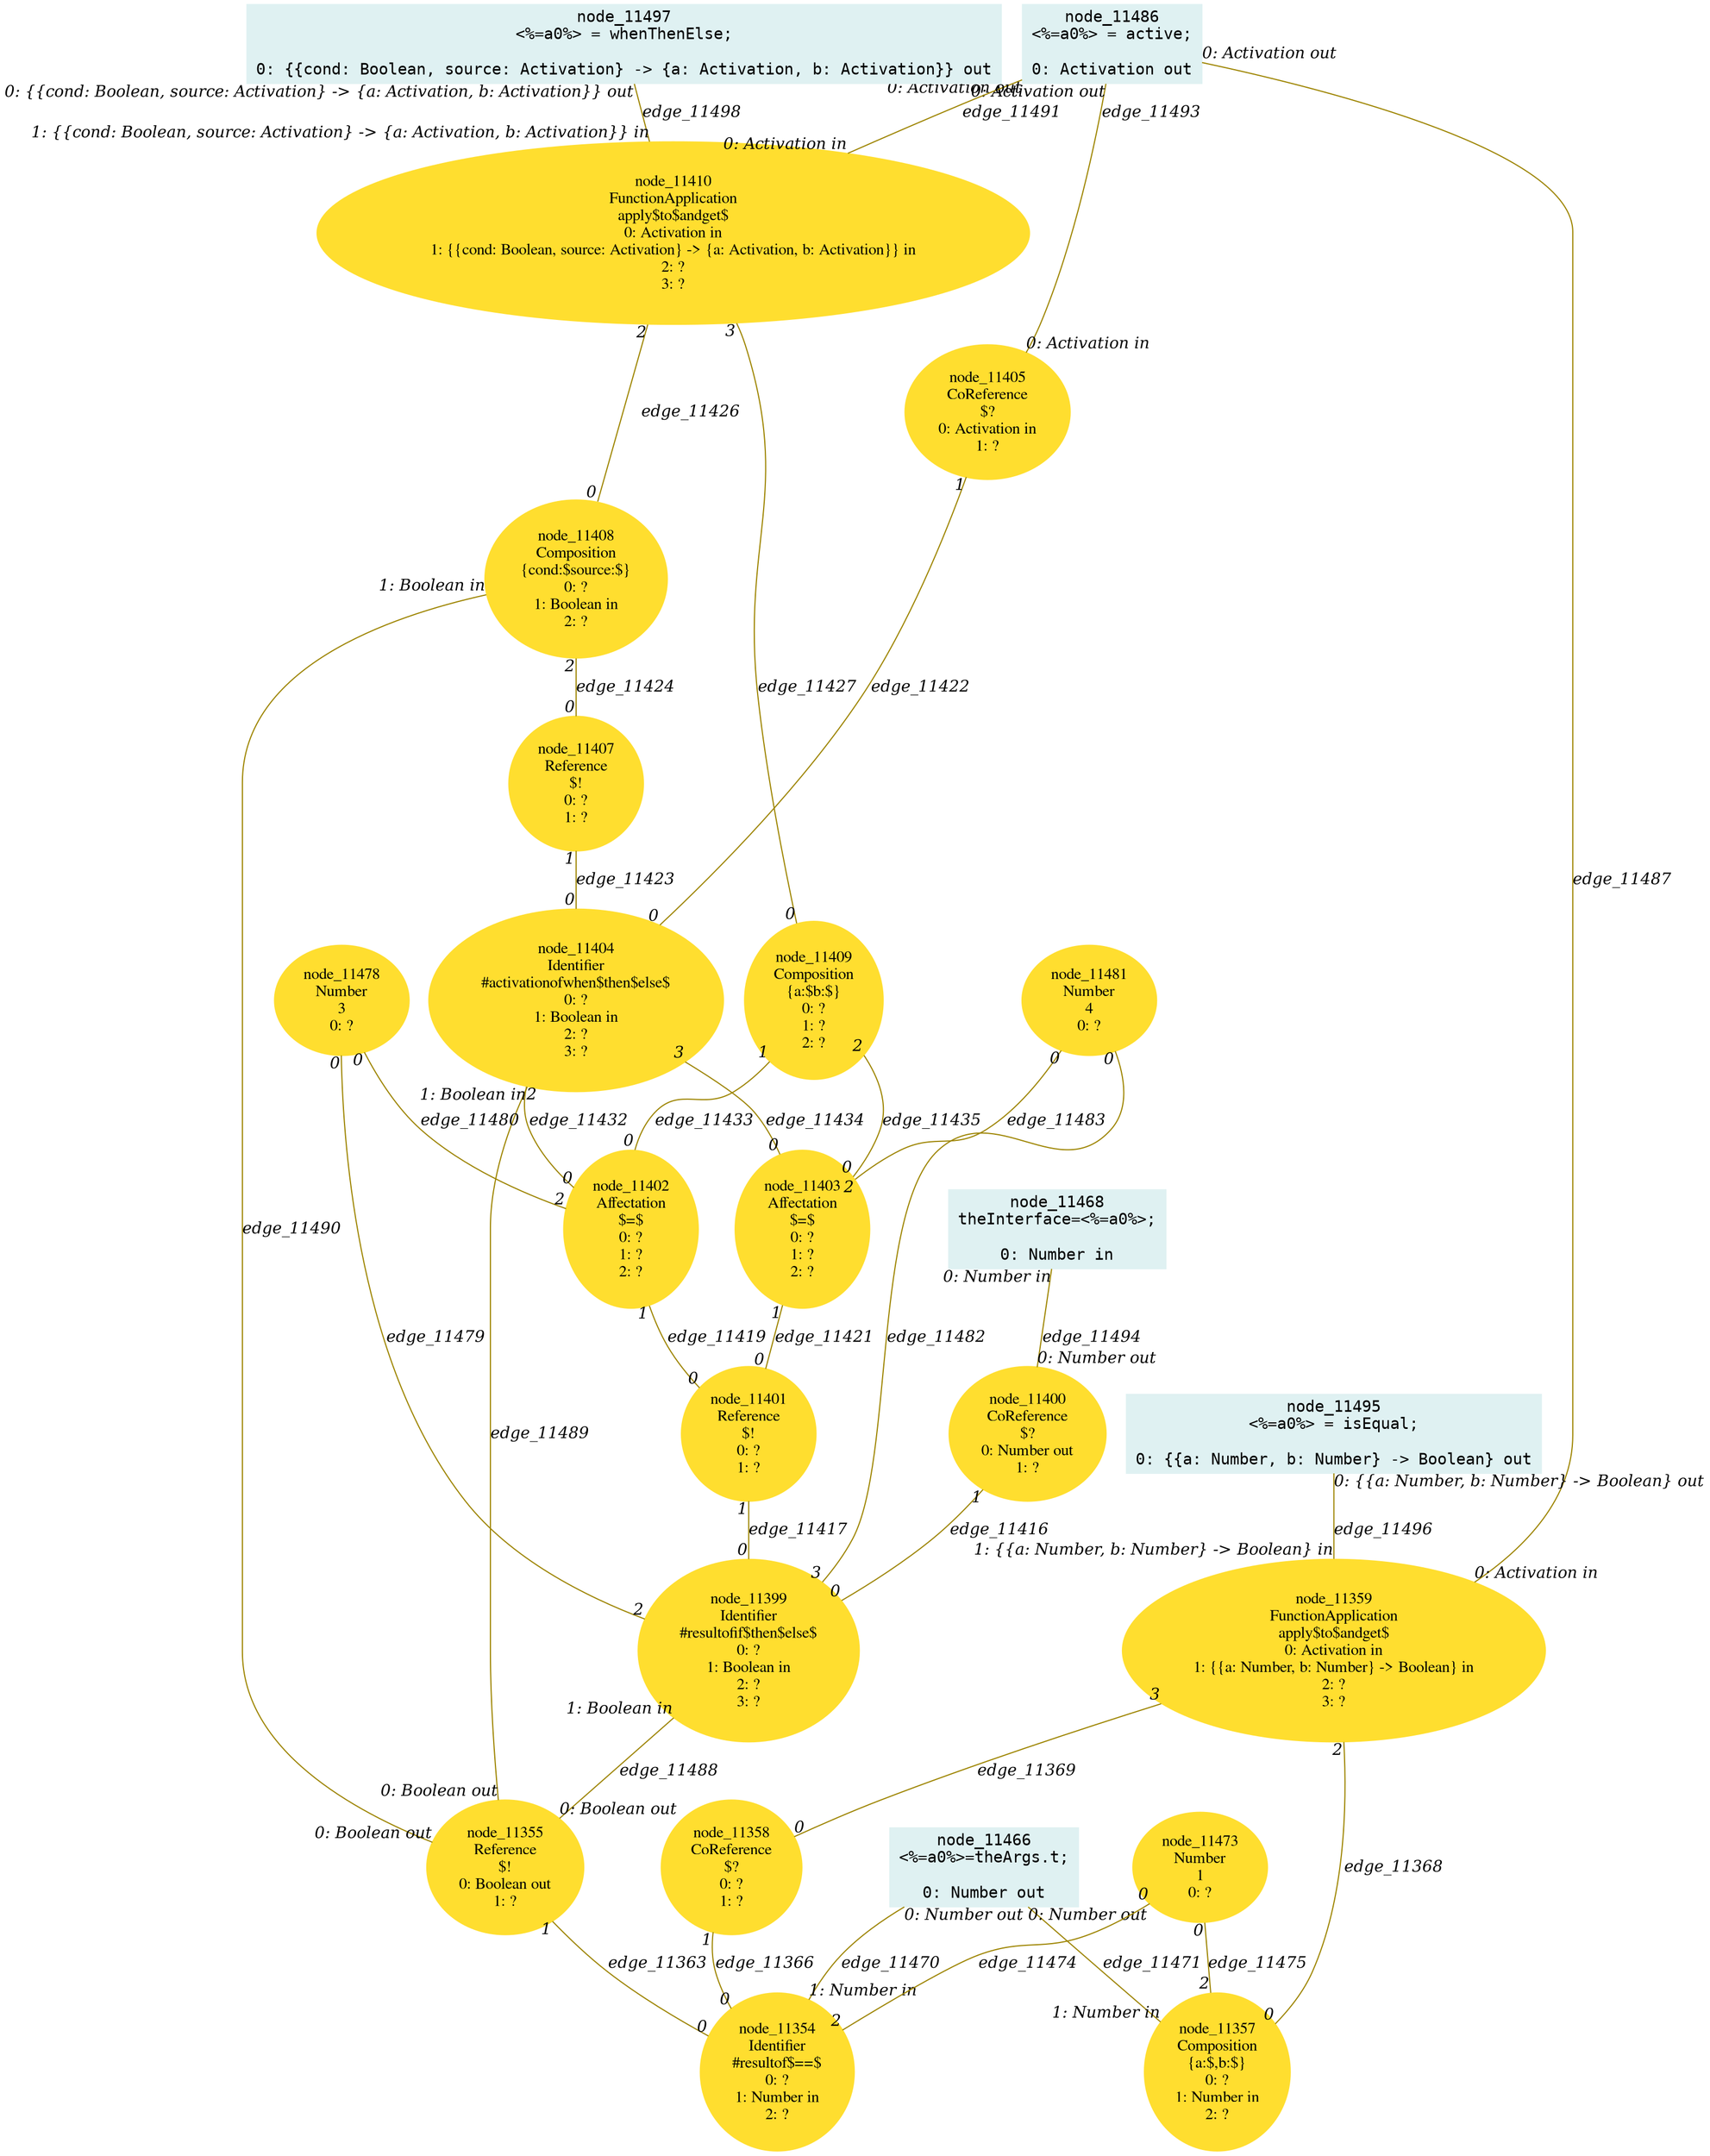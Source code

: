 digraph g{node_11354 [shape="ellipse", style="filled", color="#ffde2f", fontname="Times", label="node_11354
Identifier
#resultof$==$
0: ?
1: Number in
2: ?" ]
node_11355 [shape="ellipse", style="filled", color="#ffde2f", fontname="Times", label="node_11355
Reference
$!
0: Boolean out
1: ?" ]
node_11357 [shape="ellipse", style="filled", color="#ffde2f", fontname="Times", label="node_11357
Composition
{a:$,b:$}
0: ?
1: Number in
2: ?" ]
node_11358 [shape="ellipse", style="filled", color="#ffde2f", fontname="Times", label="node_11358
CoReference
$?
0: ?
1: ?" ]
node_11359 [shape="ellipse", style="filled", color="#ffde2f", fontname="Times", label="node_11359
FunctionApplication
apply$to$andget$
0: Activation in
1: {{a: Number, b: Number} -> Boolean} in
2: ?
3: ?" ]
node_11399 [shape="ellipse", style="filled", color="#ffde2f", fontname="Times", label="node_11399
Identifier
#resultofif$then$else$
0: ?
1: Boolean in
2: ?
3: ?" ]
node_11400 [shape="ellipse", style="filled", color="#ffde2f", fontname="Times", label="node_11400
CoReference
$?
0: Number out
1: ?" ]
node_11401 [shape="ellipse", style="filled", color="#ffde2f", fontname="Times", label="node_11401
Reference
$!
0: ?
1: ?" ]
node_11402 [shape="ellipse", style="filled", color="#ffde2f", fontname="Times", label="node_11402
Affectation
$=$
0: ?
1: ?
2: ?" ]
node_11403 [shape="ellipse", style="filled", color="#ffde2f", fontname="Times", label="node_11403
Affectation
$=$
0: ?
1: ?
2: ?" ]
node_11404 [shape="ellipse", style="filled", color="#ffde2f", fontname="Times", label="node_11404
Identifier
#activationofwhen$then$else$
0: ?
1: Boolean in
2: ?
3: ?" ]
node_11405 [shape="ellipse", style="filled", color="#ffde2f", fontname="Times", label="node_11405
CoReference
$?
0: Activation in
1: ?" ]
node_11407 [shape="ellipse", style="filled", color="#ffde2f", fontname="Times", label="node_11407
Reference
$!
0: ?
1: ?" ]
node_11408 [shape="ellipse", style="filled", color="#ffde2f", fontname="Times", label="node_11408
Composition
{cond:$source:$}
0: ?
1: Boolean in
2: ?" ]
node_11409 [shape="ellipse", style="filled", color="#ffde2f", fontname="Times", label="node_11409
Composition
{a:$b:$}
0: ?
1: ?
2: ?" ]
node_11410 [shape="ellipse", style="filled", color="#ffde2f", fontname="Times", label="node_11410
FunctionApplication
apply$to$andget$
0: Activation in
1: {{cond: Boolean, source: Activation} -> {a: Activation, b: Activation}} in
2: ?
3: ?" ]
node_11466 [shape="box", style="filled", color="#dff1f2", fontname="Courier", label="node_11466
<%=a0%>=theArgs.t;

0: Number out" ]
node_11468 [shape="box", style="filled", color="#dff1f2", fontname="Courier", label="node_11468
theInterface=<%=a0%>;

0: Number in" ]
node_11473 [shape="ellipse", style="filled", color="#ffde2f", fontname="Times", label="node_11473
Number
1
0: ?" ]
node_11478 [shape="ellipse", style="filled", color="#ffde2f", fontname="Times", label="node_11478
Number
3
0: ?" ]
node_11481 [shape="ellipse", style="filled", color="#ffde2f", fontname="Times", label="node_11481
Number
4
0: ?" ]
node_11486 [shape="box", style="filled", color="#dff1f2", fontname="Courier", label="node_11486
<%=a0%> = active;

0: Activation out" ]
node_11495 [shape="box", style="filled", color="#dff1f2", fontname="Courier", label="node_11495
<%=a0%> = isEqual;

0: {{a: Number, b: Number} -> Boolean} out" ]
node_11497 [shape="box", style="filled", color="#dff1f2", fontname="Courier", label="node_11497
<%=a0%> = whenThenElse;

0: {{cond: Boolean, source: Activation} -> {a: Activation, b: Activation}} out" ]
node_11355 -> node_11354 [dir=none, arrowHead=none, fontname="Times-Italic", arrowsize=1, color="#9d8400", label="edge_11363",  headlabel="0", taillabel="1" ]
node_11358 -> node_11354 [dir=none, arrowHead=none, fontname="Times-Italic", arrowsize=1, color="#9d8400", label="edge_11366",  headlabel="0", taillabel="1" ]
node_11359 -> node_11357 [dir=none, arrowHead=none, fontname="Times-Italic", arrowsize=1, color="#9d8400", label="edge_11368",  headlabel="0", taillabel="2" ]
node_11359 -> node_11358 [dir=none, arrowHead=none, fontname="Times-Italic", arrowsize=1, color="#9d8400", label="edge_11369",  headlabel="0", taillabel="3" ]
node_11400 -> node_11399 [dir=none, arrowHead=none, fontname="Times-Italic", arrowsize=1, color="#9d8400", label="edge_11416",  headlabel="0", taillabel="1" ]
node_11401 -> node_11399 [dir=none, arrowHead=none, fontname="Times-Italic", arrowsize=1, color="#9d8400", label="edge_11417",  headlabel="0", taillabel="1" ]
node_11402 -> node_11401 [dir=none, arrowHead=none, fontname="Times-Italic", arrowsize=1, color="#9d8400", label="edge_11419",  headlabel="0", taillabel="1" ]
node_11403 -> node_11401 [dir=none, arrowHead=none, fontname="Times-Italic", arrowsize=1, color="#9d8400", label="edge_11421",  headlabel="0", taillabel="1" ]
node_11405 -> node_11404 [dir=none, arrowHead=none, fontname="Times-Italic", arrowsize=1, color="#9d8400", label="edge_11422",  headlabel="0", taillabel="1" ]
node_11407 -> node_11404 [dir=none, arrowHead=none, fontname="Times-Italic", arrowsize=1, color="#9d8400", label="edge_11423",  headlabel="0", taillabel="1" ]
node_11408 -> node_11407 [dir=none, arrowHead=none, fontname="Times-Italic", arrowsize=1, color="#9d8400", label="edge_11424",  headlabel="0", taillabel="2" ]
node_11410 -> node_11408 [dir=none, arrowHead=none, fontname="Times-Italic", arrowsize=1, color="#9d8400", label="edge_11426",  headlabel="0", taillabel="2" ]
node_11410 -> node_11409 [dir=none, arrowHead=none, fontname="Times-Italic", arrowsize=1, color="#9d8400", label="edge_11427",  headlabel="0", taillabel="3" ]
node_11404 -> node_11402 [dir=none, arrowHead=none, fontname="Times-Italic", arrowsize=1, color="#9d8400", label="edge_11432",  headlabel="0", taillabel="2" ]
node_11409 -> node_11402 [dir=none, arrowHead=none, fontname="Times-Italic", arrowsize=1, color="#9d8400", label="edge_11433",  headlabel="0", taillabel="1" ]
node_11404 -> node_11403 [dir=none, arrowHead=none, fontname="Times-Italic", arrowsize=1, color="#9d8400", label="edge_11434",  headlabel="0", taillabel="3" ]
node_11409 -> node_11403 [dir=none, arrowHead=none, fontname="Times-Italic", arrowsize=1, color="#9d8400", label="edge_11435",  headlabel="0", taillabel="2" ]
node_11466 -> node_11354 [dir=none, arrowHead=none, fontname="Times-Italic", arrowsize=1, color="#9d8400", label="edge_11470",  headlabel="1: Number in", taillabel="0: Number out" ]
node_11466 -> node_11357 [dir=none, arrowHead=none, fontname="Times-Italic", arrowsize=1, color="#9d8400", label="edge_11471",  headlabel="1: Number in", taillabel="0: Number out" ]
node_11473 -> node_11354 [dir=none, arrowHead=none, fontname="Times-Italic", arrowsize=1, color="#9d8400", label="edge_11474",  headlabel="2", taillabel="0" ]
node_11473 -> node_11357 [dir=none, arrowHead=none, fontname="Times-Italic", arrowsize=1, color="#9d8400", label="edge_11475",  headlabel="2", taillabel="0" ]
node_11478 -> node_11399 [dir=none, arrowHead=none, fontname="Times-Italic", arrowsize=1, color="#9d8400", label="edge_11479",  headlabel="2", taillabel="0" ]
node_11478 -> node_11402 [dir=none, arrowHead=none, fontname="Times-Italic", arrowsize=1, color="#9d8400", label="edge_11480",  headlabel="2", taillabel="0" ]
node_11481 -> node_11399 [dir=none, arrowHead=none, fontname="Times-Italic", arrowsize=1, color="#9d8400", label="edge_11482",  headlabel="3", taillabel="0" ]
node_11481 -> node_11403 [dir=none, arrowHead=none, fontname="Times-Italic", arrowsize=1, color="#9d8400", label="edge_11483",  headlabel="2", taillabel="0" ]
node_11486 -> node_11359 [dir=none, arrowHead=none, fontname="Times-Italic", arrowsize=1, color="#9d8400", label="edge_11487",  headlabel="0: Activation in", taillabel="0: Activation out" ]
node_11399 -> node_11355 [dir=none, arrowHead=none, fontname="Times-Italic", arrowsize=1, color="#9d8400", label="edge_11488",  headlabel="0: Boolean out", taillabel="1: Boolean in" ]
node_11404 -> node_11355 [dir=none, arrowHead=none, fontname="Times-Italic", arrowsize=1, color="#9d8400", label="edge_11489",  headlabel="0: Boolean out", taillabel="1: Boolean in" ]
node_11408 -> node_11355 [dir=none, arrowHead=none, fontname="Times-Italic", arrowsize=1, color="#9d8400", label="edge_11490",  headlabel="0: Boolean out", taillabel="1: Boolean in" ]
node_11486 -> node_11410 [dir=none, arrowHead=none, fontname="Times-Italic", arrowsize=1, color="#9d8400", label="edge_11491",  headlabel="0: Activation in", taillabel="0: Activation out" ]
node_11486 -> node_11405 [dir=none, arrowHead=none, fontname="Times-Italic", arrowsize=1, color="#9d8400", label="edge_11493",  headlabel="0: Activation in", taillabel="0: Activation out" ]
node_11468 -> node_11400 [dir=none, arrowHead=none, fontname="Times-Italic", arrowsize=1, color="#9d8400", label="edge_11494",  headlabel="0: Number out", taillabel="0: Number in" ]
node_11495 -> node_11359 [dir=none, arrowHead=none, fontname="Times-Italic", arrowsize=1, color="#9d8400", label="edge_11496",  headlabel="1: {{a: Number, b: Number} -> Boolean} in", taillabel="0: {{a: Number, b: Number} -> Boolean} out" ]
node_11497 -> node_11410 [dir=none, arrowHead=none, fontname="Times-Italic", arrowsize=1, color="#9d8400", label="edge_11498",  headlabel="1: {{cond: Boolean, source: Activation} -> {a: Activation, b: Activation}} in", taillabel="0: {{cond: Boolean, source: Activation} -> {a: Activation, b: Activation}} out" ]
}